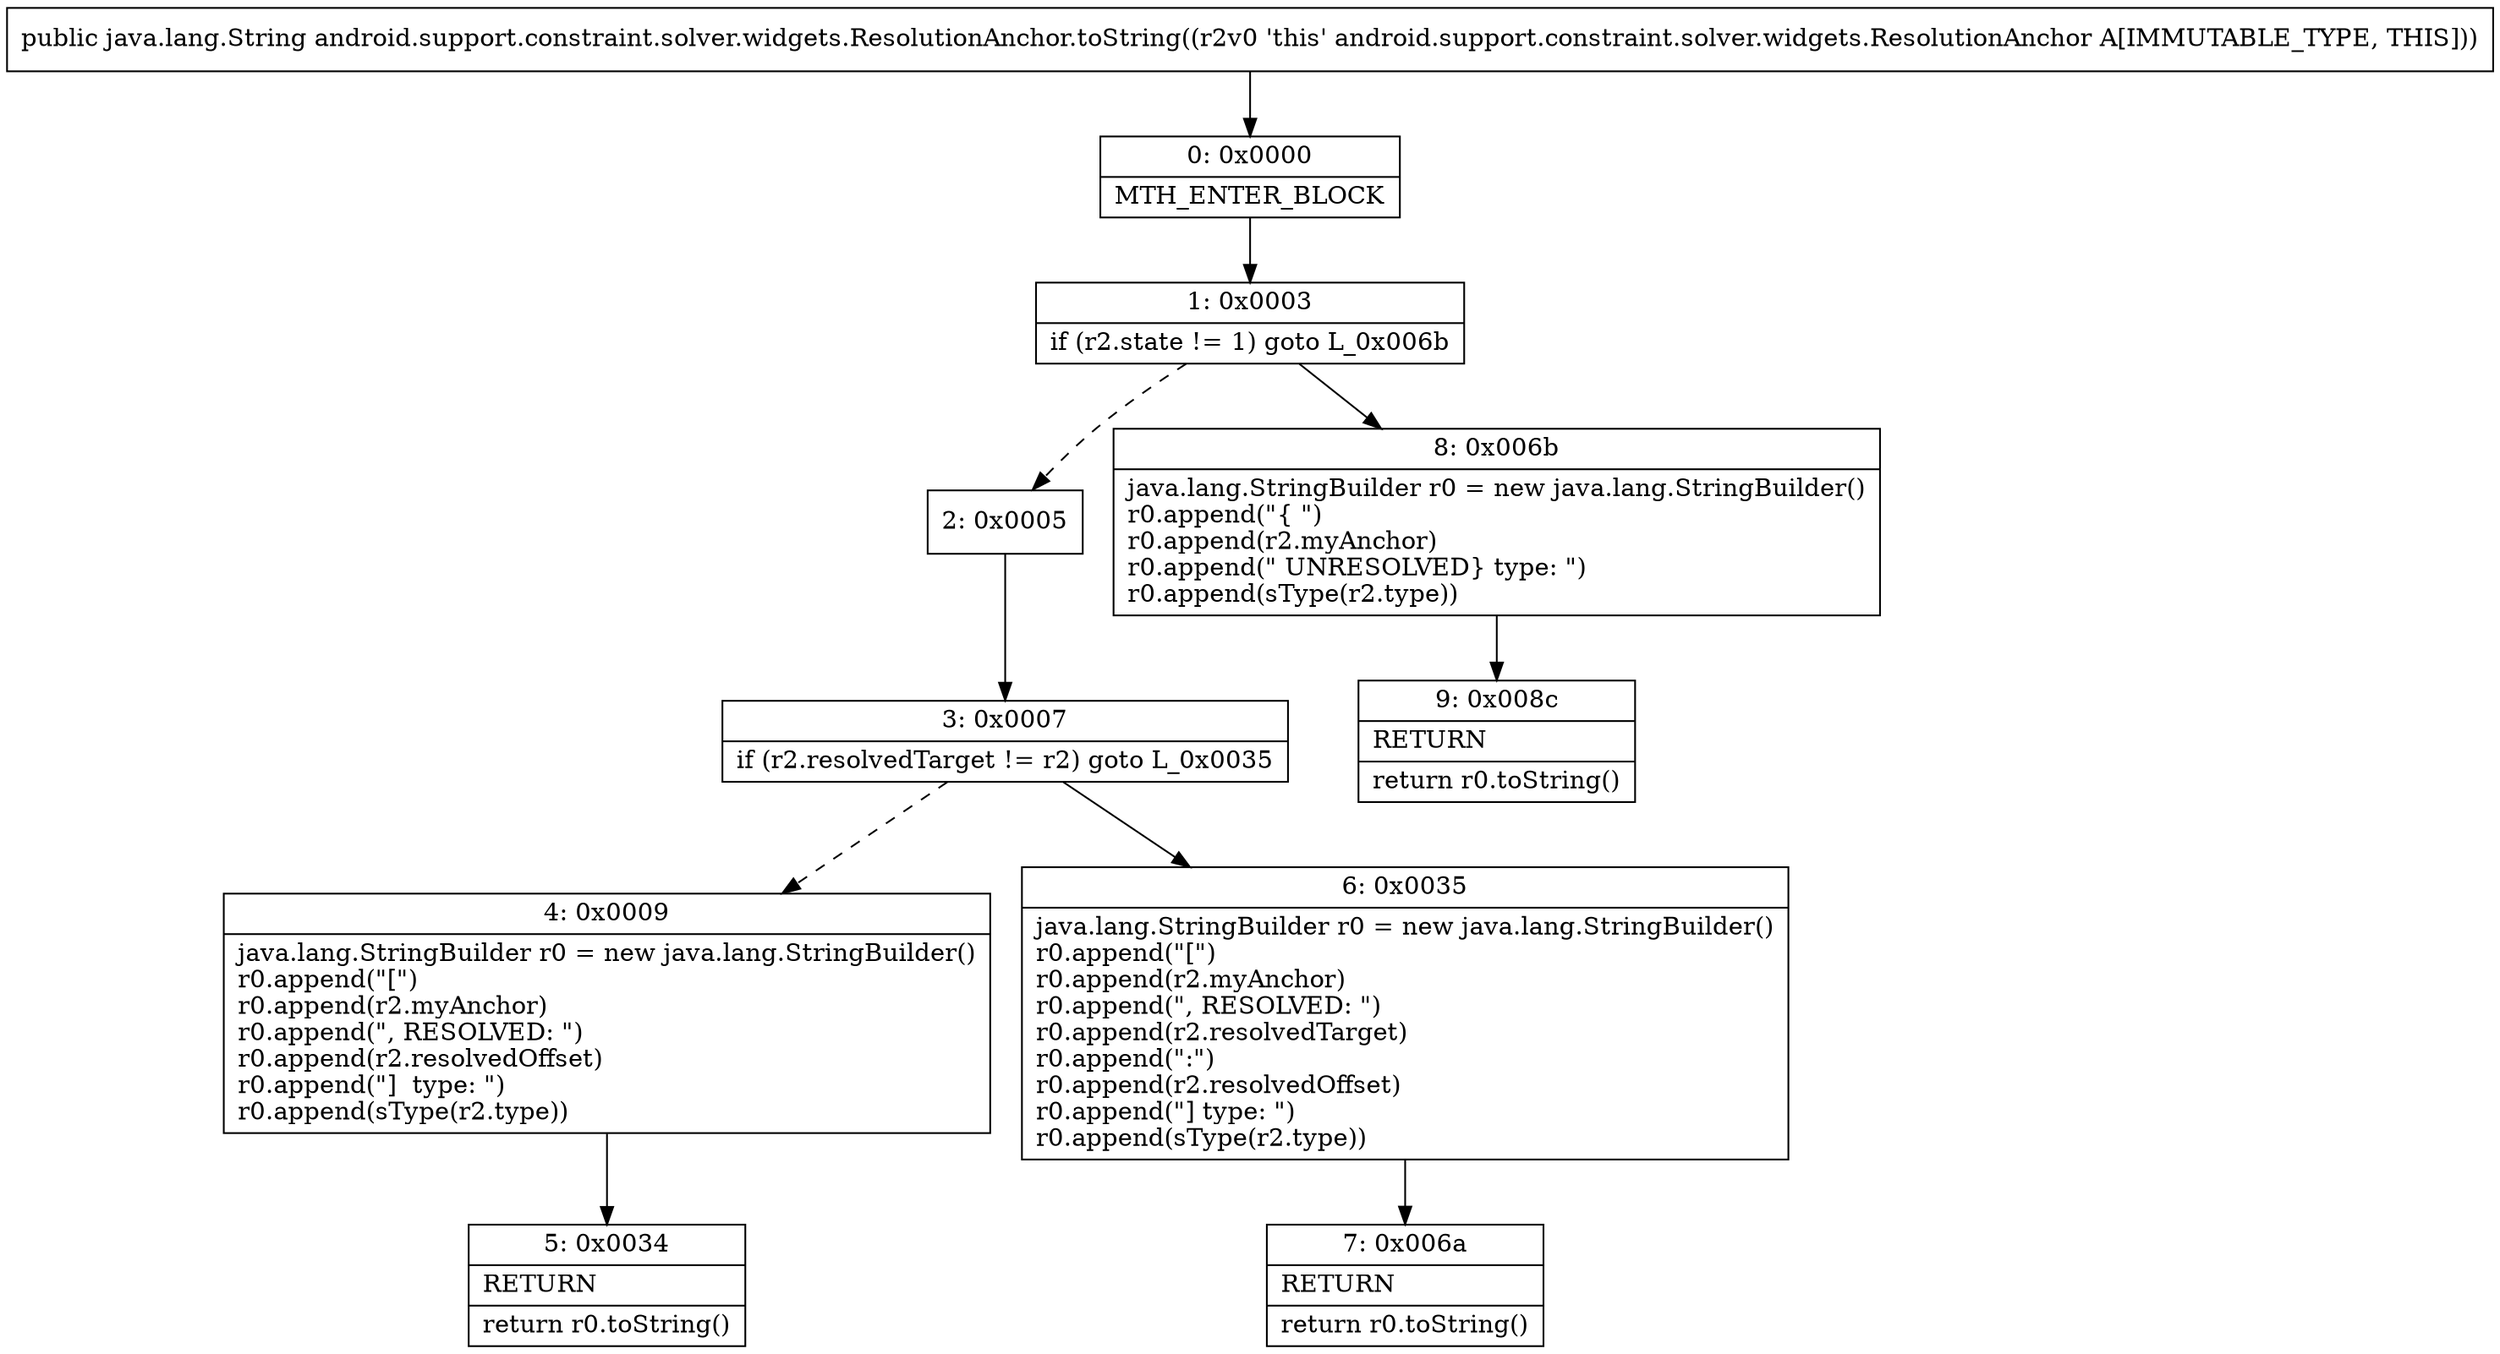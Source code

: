 digraph "CFG forandroid.support.constraint.solver.widgets.ResolutionAnchor.toString()Ljava\/lang\/String;" {
Node_0 [shape=record,label="{0\:\ 0x0000|MTH_ENTER_BLOCK\l}"];
Node_1 [shape=record,label="{1\:\ 0x0003|if (r2.state != 1) goto L_0x006b\l}"];
Node_2 [shape=record,label="{2\:\ 0x0005}"];
Node_3 [shape=record,label="{3\:\ 0x0007|if (r2.resolvedTarget != r2) goto L_0x0035\l}"];
Node_4 [shape=record,label="{4\:\ 0x0009|java.lang.StringBuilder r0 = new java.lang.StringBuilder()\lr0.append(\"[\")\lr0.append(r2.myAnchor)\lr0.append(\", RESOLVED: \")\lr0.append(r2.resolvedOffset)\lr0.append(\"]  type: \")\lr0.append(sType(r2.type))\l}"];
Node_5 [shape=record,label="{5\:\ 0x0034|RETURN\l|return r0.toString()\l}"];
Node_6 [shape=record,label="{6\:\ 0x0035|java.lang.StringBuilder r0 = new java.lang.StringBuilder()\lr0.append(\"[\")\lr0.append(r2.myAnchor)\lr0.append(\", RESOLVED: \")\lr0.append(r2.resolvedTarget)\lr0.append(\":\")\lr0.append(r2.resolvedOffset)\lr0.append(\"] type: \")\lr0.append(sType(r2.type))\l}"];
Node_7 [shape=record,label="{7\:\ 0x006a|RETURN\l|return r0.toString()\l}"];
Node_8 [shape=record,label="{8\:\ 0x006b|java.lang.StringBuilder r0 = new java.lang.StringBuilder()\lr0.append(\"\{ \")\lr0.append(r2.myAnchor)\lr0.append(\" UNRESOLVED\} type: \")\lr0.append(sType(r2.type))\l}"];
Node_9 [shape=record,label="{9\:\ 0x008c|RETURN\l|return r0.toString()\l}"];
MethodNode[shape=record,label="{public java.lang.String android.support.constraint.solver.widgets.ResolutionAnchor.toString((r2v0 'this' android.support.constraint.solver.widgets.ResolutionAnchor A[IMMUTABLE_TYPE, THIS])) }"];
MethodNode -> Node_0;
Node_0 -> Node_1;
Node_1 -> Node_2[style=dashed];
Node_1 -> Node_8;
Node_2 -> Node_3;
Node_3 -> Node_4[style=dashed];
Node_3 -> Node_6;
Node_4 -> Node_5;
Node_6 -> Node_7;
Node_8 -> Node_9;
}

